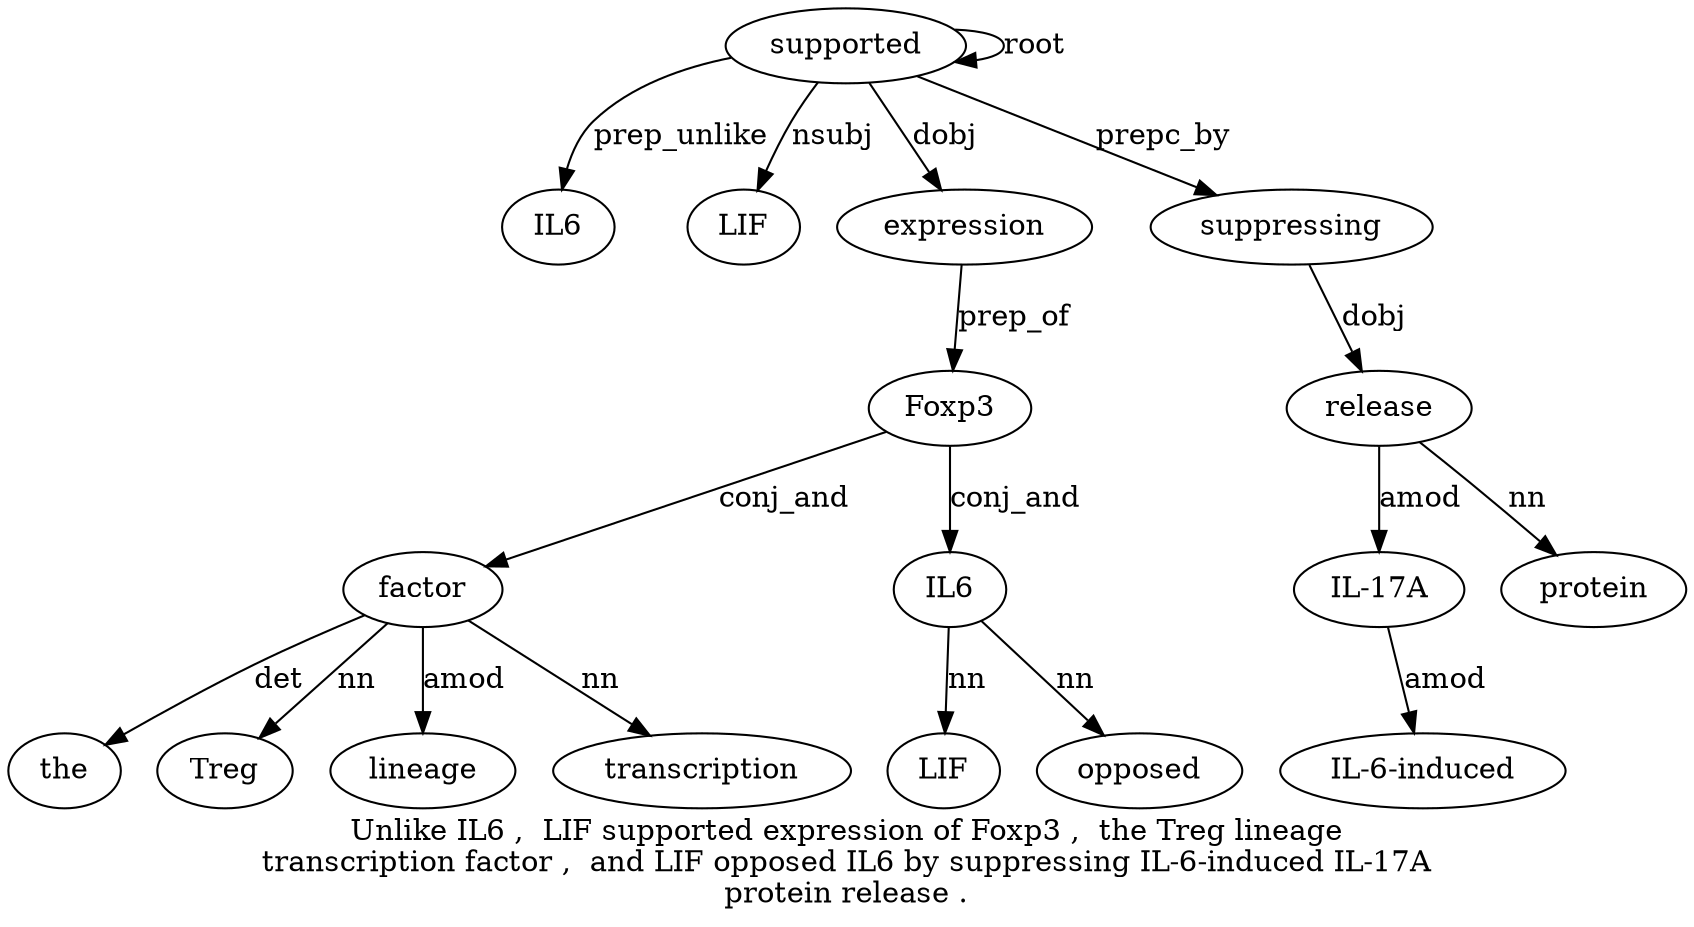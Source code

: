 digraph "Unlike IL6 ,  LIF supported expression of Foxp3 ,  the Treg lineage transcription factor ,  and LIF opposed IL6 by suppressing IL-6-induced IL-17A protein release ." {
label="Unlike IL6 ,  LIF supported expression of Foxp3 ,  the Treg lineage
transcription factor ,  and LIF opposed IL6 by suppressing IL-6-induced IL-17A
protein release .";
supported5 [style=filled, fillcolor=white, label=supported];
IL62 [style=filled, fillcolor=white, label=IL6];
supported5 -> IL62  [label=prep_unlike];
LIF4 [style=filled, fillcolor=white, label=LIF];
supported5 -> LIF4  [label=nsubj];
supported5 -> supported5  [label=root];
expression6 [style=filled, fillcolor=white, label=expression];
supported5 -> expression6  [label=dobj];
Foxp38 [style=filled, fillcolor=white, label=Foxp3];
expression6 -> Foxp38  [label=prep_of];
factor14 [style=filled, fillcolor=white, label=factor];
the10 [style=filled, fillcolor=white, label=the];
factor14 -> the10  [label=det];
Treg11 [style=filled, fillcolor=white, label=Treg];
factor14 -> Treg11  [label=nn];
lineage12 [style=filled, fillcolor=white, label=lineage];
factor14 -> lineage12  [label=amod];
transcription13 [style=filled, fillcolor=white, label=transcription];
factor14 -> transcription13  [label=nn];
Foxp38 -> factor14  [label=conj_and];
IL619 [style=filled, fillcolor=white, label=IL6];
LIF17 [style=filled, fillcolor=white, label=LIF];
IL619 -> LIF17  [label=nn];
opposed18 [style=filled, fillcolor=white, label=opposed];
IL619 -> opposed18  [label=nn];
Foxp38 -> IL619  [label=conj_and];
suppressing21 [style=filled, fillcolor=white, label=suppressing];
supported5 -> suppressing21  [label=prepc_by];
"IL-17A23" [style=filled, fillcolor=white, label="IL-17A"];
"IL-6-induced22" [style=filled, fillcolor=white, label="IL-6-induced"];
"IL-17A23" -> "IL-6-induced22"  [label=amod];
release25 [style=filled, fillcolor=white, label=release];
release25 -> "IL-17A23"  [label=amod];
protein24 [style=filled, fillcolor=white, label=protein];
release25 -> protein24  [label=nn];
suppressing21 -> release25  [label=dobj];
}
